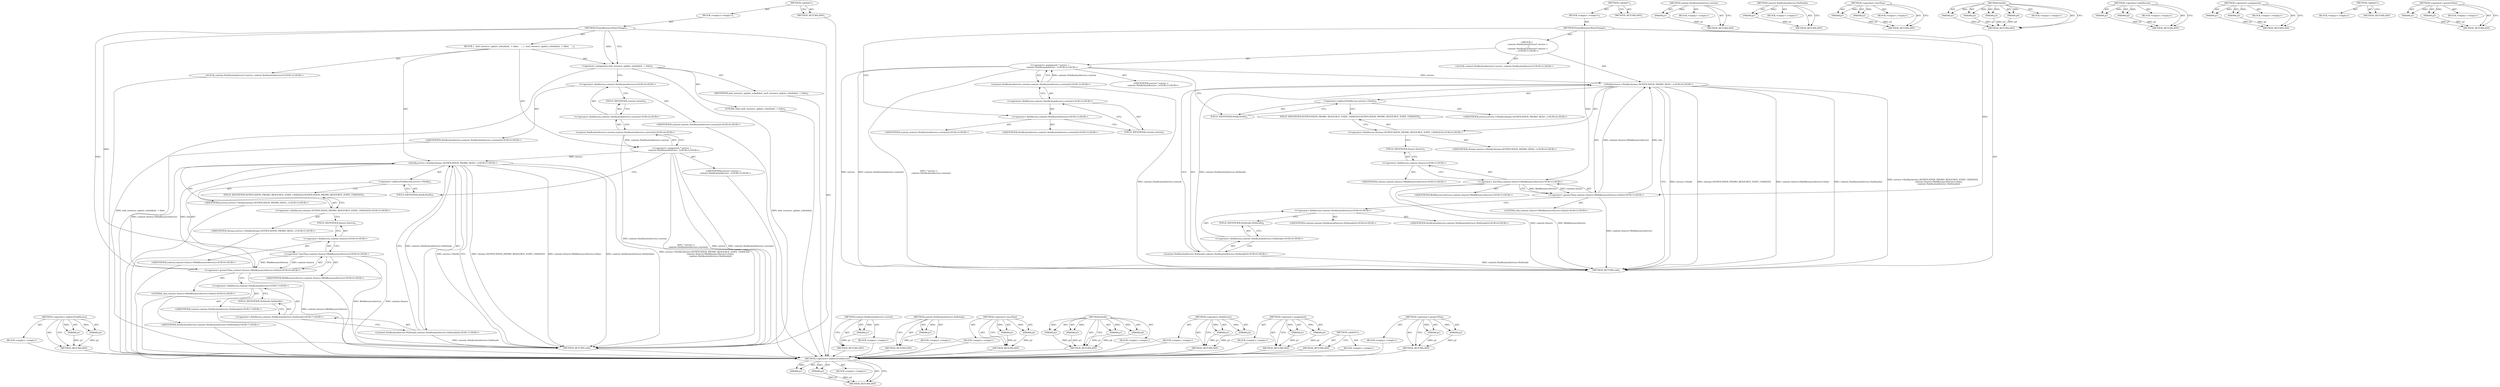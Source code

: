 digraph "&lt;operator&gt;.greaterThan" {
vulnerable_84 [label=<(METHOD,&lt;operator&gt;.indirectFieldAccess)>];
vulnerable_85 [label=<(PARAM,p1)>];
vulnerable_86 [label=<(PARAM,p2)>];
vulnerable_87 [label=<(BLOCK,&lt;empty&gt;,&lt;empty&gt;)>];
vulnerable_88 [label=<(METHOD_RETURN,ANY)>];
vulnerable_6 [label=<(METHOD,&lt;global&gt;)<SUB>1</SUB>>];
vulnerable_7 [label=<(BLOCK,&lt;empty&gt;,&lt;empty&gt;)<SUB>1</SUB>>];
vulnerable_8 [label=<(METHOD,PromoResourceStateChange)<SUB>1</SUB>>];
vulnerable_9 [label=<(BLOCK,{
  web_resource_update_scheduled_ = false;
   ...,{
  web_resource_update_scheduled_ = false;
   ...)<SUB>1</SUB>>];
vulnerable_10 [label=<(&lt;operator&gt;.assignment,web_resource_update_scheduled_ = false)<SUB>2</SUB>>];
vulnerable_11 [label=<(IDENTIFIER,web_resource_update_scheduled_,web_resource_update_scheduled_ = false)<SUB>2</SUB>>];
vulnerable_12 [label=<(LITERAL,false,web_resource_update_scheduled_ = false)<SUB>2</SUB>>];
vulnerable_13 [label="<(LOCAL,content.NotificationService* service: content.NotificationService*)<SUB>3</SUB>>"];
vulnerable_14 [label="<(&lt;operator&gt;.assignment,* service =
       content::NotificationService...)<SUB>3</SUB>>"];
vulnerable_15 [label="<(IDENTIFIER,service,* service =
       content::NotificationService...)<SUB>3</SUB>>"];
vulnerable_16 [label="<(content.NotificationService.current,content::NotificationService::current())<SUB>4</SUB>>"];
vulnerable_17 [label="<(&lt;operator&gt;.fieldAccess,content::NotificationService::current)<SUB>4</SUB>>"];
vulnerable_18 [label="<(&lt;operator&gt;.fieldAccess,content::NotificationService)<SUB>4</SUB>>"];
vulnerable_19 [label="<(IDENTIFIER,content,content::NotificationService::current())<SUB>4</SUB>>"];
vulnerable_20 [label="<(IDENTIFIER,NotificationService,content::NotificationService::current())<SUB>4</SUB>>"];
vulnerable_21 [label=<(FIELD_IDENTIFIER,current,current)<SUB>4</SUB>>];
vulnerable_22 [label="<(Notify,service-&gt;Notify(chrome::NOTIFICATION_PROMO_RESO...)<SUB>5</SUB>>"];
vulnerable_23 [label=<(&lt;operator&gt;.indirectFieldAccess,service-&gt;Notify)<SUB>5</SUB>>];
vulnerable_24 [label="<(IDENTIFIER,service,service-&gt;Notify(chrome::NOTIFICATION_PROMO_RESO...)<SUB>5</SUB>>"];
vulnerable_25 [label=<(FIELD_IDENTIFIER,Notify,Notify)<SUB>5</SUB>>];
vulnerable_26 [label="<(&lt;operator&gt;.fieldAccess,chrome::NOTIFICATION_PROMO_RESOURCE_STATE_CHANGED)<SUB>5</SUB>>"];
vulnerable_27 [label="<(IDENTIFIER,chrome,service-&gt;Notify(chrome::NOTIFICATION_PROMO_RESO...)<SUB>5</SUB>>"];
vulnerable_28 [label=<(FIELD_IDENTIFIER,NOTIFICATION_PROMO_RESOURCE_STATE_CHANGED,NOTIFICATION_PROMO_RESOURCE_STATE_CHANGED)<SUB>5</SUB>>];
vulnerable_29 [label="<(&lt;operator&gt;.greaterThan,content::Source&lt;WebResourceService&gt;(this))<SUB>6</SUB>>"];
vulnerable_30 [label="<(&lt;operator&gt;.lessThan,content::Source&lt;WebResourceService)<SUB>6</SUB>>"];
vulnerable_31 [label="<(&lt;operator&gt;.fieldAccess,content::Source)<SUB>6</SUB>>"];
vulnerable_32 [label="<(IDENTIFIER,content,content::Source&lt;WebResourceService)<SUB>6</SUB>>"];
vulnerable_33 [label=<(FIELD_IDENTIFIER,Source,Source)<SUB>6</SUB>>];
vulnerable_34 [label="<(IDENTIFIER,WebResourceService,content::Source&lt;WebResourceService)<SUB>6</SUB>>"];
vulnerable_35 [label="<(LITERAL,this,content::Source&lt;WebResourceService&gt;(this))<SUB>6</SUB>>"];
vulnerable_36 [label="<(content.NotificationService.NoDetails,content::NotificationService::NoDetails())<SUB>7</SUB>>"];
vulnerable_37 [label="<(&lt;operator&gt;.fieldAccess,content::NotificationService::NoDetails)<SUB>7</SUB>>"];
vulnerable_38 [label="<(&lt;operator&gt;.fieldAccess,content::NotificationService)<SUB>7</SUB>>"];
vulnerable_39 [label="<(IDENTIFIER,content,content::NotificationService::NoDetails())<SUB>7</SUB>>"];
vulnerable_40 [label="<(IDENTIFIER,NotificationService,content::NotificationService::NoDetails())<SUB>7</SUB>>"];
vulnerable_41 [label=<(FIELD_IDENTIFIER,NoDetails,NoDetails)<SUB>7</SUB>>];
vulnerable_42 [label=<(METHOD_RETURN,void)<SUB>1</SUB>>];
vulnerable_44 [label=<(METHOD_RETURN,ANY)<SUB>1</SUB>>];
vulnerable_68 [label=<(METHOD,content.NotificationService.current)>];
vulnerable_69 [label=<(PARAM,p1)>];
vulnerable_70 [label=<(BLOCK,&lt;empty&gt;,&lt;empty&gt;)>];
vulnerable_71 [label=<(METHOD_RETURN,ANY)>];
vulnerable_99 [label=<(METHOD,content.NotificationService.NoDetails)>];
vulnerable_100 [label=<(PARAM,p1)>];
vulnerable_101 [label=<(BLOCK,&lt;empty&gt;,&lt;empty&gt;)>];
vulnerable_102 [label=<(METHOD_RETURN,ANY)>];
vulnerable_94 [label=<(METHOD,&lt;operator&gt;.lessThan)>];
vulnerable_95 [label=<(PARAM,p1)>];
vulnerable_96 [label=<(PARAM,p2)>];
vulnerable_97 [label=<(BLOCK,&lt;empty&gt;,&lt;empty&gt;)>];
vulnerable_98 [label=<(METHOD_RETURN,ANY)>];
vulnerable_77 [label=<(METHOD,Notify)>];
vulnerable_78 [label=<(PARAM,p1)>];
vulnerable_79 [label=<(PARAM,p2)>];
vulnerable_80 [label=<(PARAM,p3)>];
vulnerable_81 [label=<(PARAM,p4)>];
vulnerable_82 [label=<(BLOCK,&lt;empty&gt;,&lt;empty&gt;)>];
vulnerable_83 [label=<(METHOD_RETURN,ANY)>];
vulnerable_72 [label=<(METHOD,&lt;operator&gt;.fieldAccess)>];
vulnerable_73 [label=<(PARAM,p1)>];
vulnerable_74 [label=<(PARAM,p2)>];
vulnerable_75 [label=<(BLOCK,&lt;empty&gt;,&lt;empty&gt;)>];
vulnerable_76 [label=<(METHOD_RETURN,ANY)>];
vulnerable_63 [label=<(METHOD,&lt;operator&gt;.assignment)>];
vulnerable_64 [label=<(PARAM,p1)>];
vulnerable_65 [label=<(PARAM,p2)>];
vulnerable_66 [label=<(BLOCK,&lt;empty&gt;,&lt;empty&gt;)>];
vulnerable_67 [label=<(METHOD_RETURN,ANY)>];
vulnerable_57 [label=<(METHOD,&lt;global&gt;)<SUB>1</SUB>>];
vulnerable_58 [label=<(BLOCK,&lt;empty&gt;,&lt;empty&gt;)>];
vulnerable_59 [label=<(METHOD_RETURN,ANY)>];
vulnerable_89 [label=<(METHOD,&lt;operator&gt;.greaterThan)>];
vulnerable_90 [label=<(PARAM,p1)>];
vulnerable_91 [label=<(PARAM,p2)>];
vulnerable_92 [label=<(BLOCK,&lt;empty&gt;,&lt;empty&gt;)>];
vulnerable_93 [label=<(METHOD_RETURN,ANY)>];
fixed_79 [label=<(METHOD,&lt;operator&gt;.indirectFieldAccess)>];
fixed_80 [label=<(PARAM,p1)>];
fixed_81 [label=<(PARAM,p2)>];
fixed_82 [label=<(BLOCK,&lt;empty&gt;,&lt;empty&gt;)>];
fixed_83 [label=<(METHOD_RETURN,ANY)>];
fixed_6 [label=<(METHOD,&lt;global&gt;)<SUB>1</SUB>>];
fixed_7 [label=<(BLOCK,&lt;empty&gt;,&lt;empty&gt;)<SUB>1</SUB>>];
fixed_8 [label=<(METHOD,PromoResourceStateChange)<SUB>1</SUB>>];
fixed_9 [label="<(BLOCK,{
   content::NotificationService* service =
  ...,{
   content::NotificationService* service =
  ...)<SUB>1</SUB>>"];
fixed_10 [label="<(LOCAL,content.NotificationService* service: content.NotificationService*)<SUB>2</SUB>>"];
fixed_11 [label="<(&lt;operator&gt;.assignment,* service =
       content::NotificationService...)<SUB>2</SUB>>"];
fixed_12 [label="<(IDENTIFIER,service,* service =
       content::NotificationService...)<SUB>2</SUB>>"];
fixed_13 [label="<(content.NotificationService.current,content::NotificationService::current())<SUB>3</SUB>>"];
fixed_14 [label="<(&lt;operator&gt;.fieldAccess,content::NotificationService::current)<SUB>3</SUB>>"];
fixed_15 [label="<(&lt;operator&gt;.fieldAccess,content::NotificationService)<SUB>3</SUB>>"];
fixed_16 [label="<(IDENTIFIER,content,content::NotificationService::current())<SUB>3</SUB>>"];
fixed_17 [label="<(IDENTIFIER,NotificationService,content::NotificationService::current())<SUB>3</SUB>>"];
fixed_18 [label=<(FIELD_IDENTIFIER,current,current)<SUB>3</SUB>>];
fixed_19 [label="<(Notify,service-&gt;Notify(chrome::NOTIFICATION_PROMO_RESO...)<SUB>4</SUB>>"];
fixed_20 [label=<(&lt;operator&gt;.indirectFieldAccess,service-&gt;Notify)<SUB>4</SUB>>];
fixed_21 [label="<(IDENTIFIER,service,service-&gt;Notify(chrome::NOTIFICATION_PROMO_RESO...)<SUB>4</SUB>>"];
fixed_22 [label=<(FIELD_IDENTIFIER,Notify,Notify)<SUB>4</SUB>>];
fixed_23 [label="<(&lt;operator&gt;.fieldAccess,chrome::NOTIFICATION_PROMO_RESOURCE_STATE_CHANGED)<SUB>4</SUB>>"];
fixed_24 [label="<(IDENTIFIER,chrome,service-&gt;Notify(chrome::NOTIFICATION_PROMO_RESO...)<SUB>4</SUB>>"];
fixed_25 [label=<(FIELD_IDENTIFIER,NOTIFICATION_PROMO_RESOURCE_STATE_CHANGED,NOTIFICATION_PROMO_RESOURCE_STATE_CHANGED)<SUB>4</SUB>>];
fixed_26 [label="<(&lt;operator&gt;.greaterThan,content::Source&lt;WebResourceService&gt;(this))<SUB>5</SUB>>"];
fixed_27 [label="<(&lt;operator&gt;.lessThan,content::Source&lt;WebResourceService)<SUB>5</SUB>>"];
fixed_28 [label="<(&lt;operator&gt;.fieldAccess,content::Source)<SUB>5</SUB>>"];
fixed_29 [label="<(IDENTIFIER,content,content::Source&lt;WebResourceService)<SUB>5</SUB>>"];
fixed_30 [label=<(FIELD_IDENTIFIER,Source,Source)<SUB>5</SUB>>];
fixed_31 [label="<(IDENTIFIER,WebResourceService,content::Source&lt;WebResourceService)<SUB>5</SUB>>"];
fixed_32 [label="<(LITERAL,this,content::Source&lt;WebResourceService&gt;(this))<SUB>5</SUB>>"];
fixed_33 [label="<(content.NotificationService.NoDetails,content::NotificationService::NoDetails())<SUB>6</SUB>>"];
fixed_34 [label="<(&lt;operator&gt;.fieldAccess,content::NotificationService::NoDetails)<SUB>6</SUB>>"];
fixed_35 [label="<(&lt;operator&gt;.fieldAccess,content::NotificationService)<SUB>6</SUB>>"];
fixed_36 [label="<(IDENTIFIER,content,content::NotificationService::NoDetails())<SUB>6</SUB>>"];
fixed_37 [label="<(IDENTIFIER,NotificationService,content::NotificationService::NoDetails())<SUB>6</SUB>>"];
fixed_38 [label=<(FIELD_IDENTIFIER,NoDetails,NoDetails)<SUB>6</SUB>>];
fixed_39 [label=<(METHOD_RETURN,void)<SUB>1</SUB>>];
fixed_41 [label=<(METHOD_RETURN,ANY)<SUB>1</SUB>>];
fixed_63 [label=<(METHOD,content.NotificationService.current)>];
fixed_64 [label=<(PARAM,p1)>];
fixed_65 [label=<(BLOCK,&lt;empty&gt;,&lt;empty&gt;)>];
fixed_66 [label=<(METHOD_RETURN,ANY)>];
fixed_94 [label=<(METHOD,content.NotificationService.NoDetails)>];
fixed_95 [label=<(PARAM,p1)>];
fixed_96 [label=<(BLOCK,&lt;empty&gt;,&lt;empty&gt;)>];
fixed_97 [label=<(METHOD_RETURN,ANY)>];
fixed_89 [label=<(METHOD,&lt;operator&gt;.lessThan)>];
fixed_90 [label=<(PARAM,p1)>];
fixed_91 [label=<(PARAM,p2)>];
fixed_92 [label=<(BLOCK,&lt;empty&gt;,&lt;empty&gt;)>];
fixed_93 [label=<(METHOD_RETURN,ANY)>];
fixed_72 [label=<(METHOD,Notify)>];
fixed_73 [label=<(PARAM,p1)>];
fixed_74 [label=<(PARAM,p2)>];
fixed_75 [label=<(PARAM,p3)>];
fixed_76 [label=<(PARAM,p4)>];
fixed_77 [label=<(BLOCK,&lt;empty&gt;,&lt;empty&gt;)>];
fixed_78 [label=<(METHOD_RETURN,ANY)>];
fixed_67 [label=<(METHOD,&lt;operator&gt;.fieldAccess)>];
fixed_68 [label=<(PARAM,p1)>];
fixed_69 [label=<(PARAM,p2)>];
fixed_70 [label=<(BLOCK,&lt;empty&gt;,&lt;empty&gt;)>];
fixed_71 [label=<(METHOD_RETURN,ANY)>];
fixed_58 [label=<(METHOD,&lt;operator&gt;.assignment)>];
fixed_59 [label=<(PARAM,p1)>];
fixed_60 [label=<(PARAM,p2)>];
fixed_61 [label=<(BLOCK,&lt;empty&gt;,&lt;empty&gt;)>];
fixed_62 [label=<(METHOD_RETURN,ANY)>];
fixed_52 [label=<(METHOD,&lt;global&gt;)<SUB>1</SUB>>];
fixed_53 [label=<(BLOCK,&lt;empty&gt;,&lt;empty&gt;)>];
fixed_54 [label=<(METHOD_RETURN,ANY)>];
fixed_84 [label=<(METHOD,&lt;operator&gt;.greaterThan)>];
fixed_85 [label=<(PARAM,p1)>];
fixed_86 [label=<(PARAM,p2)>];
fixed_87 [label=<(BLOCK,&lt;empty&gt;,&lt;empty&gt;)>];
fixed_88 [label=<(METHOD_RETURN,ANY)>];
vulnerable_84 -> vulnerable_85  [key=0, label="AST: "];
vulnerable_84 -> vulnerable_85  [key=1, label="DDG: "];
vulnerable_84 -> vulnerable_87  [key=0, label="AST: "];
vulnerable_84 -> vulnerable_86  [key=0, label="AST: "];
vulnerable_84 -> vulnerable_86  [key=1, label="DDG: "];
vulnerable_84 -> vulnerable_88  [key=0, label="AST: "];
vulnerable_84 -> vulnerable_88  [key=1, label="CFG: "];
vulnerable_85 -> vulnerable_88  [key=0, label="DDG: p1"];
vulnerable_86 -> vulnerable_88  [key=0, label="DDG: p2"];
vulnerable_87 -> fixed_79  [key=0];
vulnerable_88 -> fixed_79  [key=0];
vulnerable_6 -> vulnerable_7  [key=0, label="AST: "];
vulnerable_6 -> vulnerable_44  [key=0, label="AST: "];
vulnerable_6 -> vulnerable_44  [key=1, label="CFG: "];
vulnerable_7 -> vulnerable_8  [key=0, label="AST: "];
vulnerable_8 -> vulnerable_9  [key=0, label="AST: "];
vulnerable_8 -> vulnerable_42  [key=0, label="AST: "];
vulnerable_8 -> vulnerable_10  [key=0, label="CFG: "];
vulnerable_8 -> vulnerable_10  [key=1, label="DDG: "];
vulnerable_8 -> vulnerable_29  [key=0, label="DDG: "];
vulnerable_8 -> vulnerable_30  [key=0, label="DDG: "];
vulnerable_9 -> vulnerable_10  [key=0, label="AST: "];
vulnerable_9 -> vulnerable_13  [key=0, label="AST: "];
vulnerable_9 -> vulnerable_14  [key=0, label="AST: "];
vulnerable_9 -> vulnerable_22  [key=0, label="AST: "];
vulnerable_10 -> vulnerable_11  [key=0, label="AST: "];
vulnerable_10 -> vulnerable_12  [key=0, label="AST: "];
vulnerable_10 -> vulnerable_18  [key=0, label="CFG: "];
vulnerable_10 -> vulnerable_42  [key=0, label="DDG: web_resource_update_scheduled_ = false"];
vulnerable_10 -> vulnerable_42  [key=1, label="DDG: web_resource_update_scheduled_"];
vulnerable_11 -> fixed_79  [key=0];
vulnerable_12 -> fixed_79  [key=0];
vulnerable_13 -> fixed_79  [key=0];
vulnerable_14 -> vulnerable_15  [key=0, label="AST: "];
vulnerable_14 -> vulnerable_16  [key=0, label="AST: "];
vulnerable_14 -> vulnerable_25  [key=0, label="CFG: "];
vulnerable_14 -> vulnerable_42  [key=0, label="DDG: service"];
vulnerable_14 -> vulnerable_42  [key=1, label="DDG: content::NotificationService::current()"];
vulnerable_14 -> vulnerable_42  [key=2, label="DDG: * service =
       content::NotificationService::current()"];
vulnerable_14 -> vulnerable_22  [key=0, label="DDG: service"];
vulnerable_15 -> fixed_79  [key=0];
vulnerable_16 -> vulnerable_17  [key=0, label="AST: "];
vulnerable_16 -> vulnerable_14  [key=0, label="CFG: "];
vulnerable_16 -> vulnerable_14  [key=1, label="DDG: content::NotificationService::current"];
vulnerable_16 -> vulnerable_42  [key=0, label="DDG: content::NotificationService::current"];
vulnerable_17 -> vulnerable_18  [key=0, label="AST: "];
vulnerable_17 -> vulnerable_21  [key=0, label="AST: "];
vulnerable_17 -> vulnerable_16  [key=0, label="CFG: "];
vulnerable_18 -> vulnerable_19  [key=0, label="AST: "];
vulnerable_18 -> vulnerable_20  [key=0, label="AST: "];
vulnerable_18 -> vulnerable_21  [key=0, label="CFG: "];
vulnerable_19 -> fixed_79  [key=0];
vulnerable_20 -> fixed_79  [key=0];
vulnerable_21 -> vulnerable_17  [key=0, label="CFG: "];
vulnerable_22 -> vulnerable_23  [key=0, label="AST: "];
vulnerable_22 -> vulnerable_26  [key=0, label="AST: "];
vulnerable_22 -> vulnerable_29  [key=0, label="AST: "];
vulnerable_22 -> vulnerable_36  [key=0, label="AST: "];
vulnerable_22 -> vulnerable_42  [key=0, label="CFG: "];
vulnerable_22 -> vulnerable_42  [key=1, label="DDG: service-&gt;Notify"];
vulnerable_22 -> vulnerable_42  [key=2, label="DDG: chrome::NOTIFICATION_PROMO_RESOURCE_STATE_CHANGED"];
vulnerable_22 -> vulnerable_42  [key=3, label="DDG: content::Source&lt;WebResourceService&gt;(this)"];
vulnerable_22 -> vulnerable_42  [key=4, label="DDG: content::NotificationService::NoDetails()"];
vulnerable_22 -> vulnerable_42  [key=5, label="DDG: service-&gt;Notify(chrome::NOTIFICATION_PROMO_RESOURCE_STATE_CHANGED,
                  content::Source&lt;WebResourceService&gt;(this),
                  content::NotificationService::NoDetails())"];
vulnerable_23 -> vulnerable_24  [key=0, label="AST: "];
vulnerable_23 -> vulnerable_25  [key=0, label="AST: "];
vulnerable_23 -> vulnerable_28  [key=0, label="CFG: "];
vulnerable_24 -> fixed_79  [key=0];
vulnerable_25 -> vulnerable_23  [key=0, label="CFG: "];
vulnerable_26 -> vulnerable_27  [key=0, label="AST: "];
vulnerable_26 -> vulnerable_28  [key=0, label="AST: "];
vulnerable_26 -> vulnerable_33  [key=0, label="CFG: "];
vulnerable_27 -> fixed_79  [key=0];
vulnerable_28 -> vulnerable_26  [key=0, label="CFG: "];
vulnerable_29 -> vulnerable_30  [key=0, label="AST: "];
vulnerable_29 -> vulnerable_35  [key=0, label="AST: "];
vulnerable_29 -> vulnerable_38  [key=0, label="CFG: "];
vulnerable_29 -> vulnerable_42  [key=0, label="DDG: content::Source&lt;WebResourceService"];
vulnerable_29 -> vulnerable_22  [key=0, label="DDG: content::Source&lt;WebResourceService"];
vulnerable_29 -> vulnerable_22  [key=1, label="DDG: this"];
vulnerable_30 -> vulnerable_31  [key=0, label="AST: "];
vulnerable_30 -> vulnerable_34  [key=0, label="AST: "];
vulnerable_30 -> vulnerable_29  [key=0, label="CFG: "];
vulnerable_30 -> vulnerable_29  [key=1, label="DDG: content::Source"];
vulnerable_30 -> vulnerable_29  [key=2, label="DDG: WebResourceService"];
vulnerable_30 -> vulnerable_42  [key=0, label="DDG: content::Source"];
vulnerable_30 -> vulnerable_42  [key=1, label="DDG: WebResourceService"];
vulnerable_31 -> vulnerable_32  [key=0, label="AST: "];
vulnerable_31 -> vulnerable_33  [key=0, label="AST: "];
vulnerable_31 -> vulnerable_30  [key=0, label="CFG: "];
vulnerable_32 -> fixed_79  [key=0];
vulnerable_33 -> vulnerable_31  [key=0, label="CFG: "];
vulnerable_34 -> fixed_79  [key=0];
vulnerable_35 -> fixed_79  [key=0];
vulnerable_36 -> vulnerable_37  [key=0, label="AST: "];
vulnerable_36 -> vulnerable_22  [key=0, label="CFG: "];
vulnerable_36 -> vulnerable_22  [key=1, label="DDG: content::NotificationService::NoDetails"];
vulnerable_36 -> vulnerable_42  [key=0, label="DDG: content::NotificationService::NoDetails"];
vulnerable_37 -> vulnerable_38  [key=0, label="AST: "];
vulnerable_37 -> vulnerable_41  [key=0, label="AST: "];
vulnerable_37 -> vulnerable_36  [key=0, label="CFG: "];
vulnerable_38 -> vulnerable_39  [key=0, label="AST: "];
vulnerable_38 -> vulnerable_40  [key=0, label="AST: "];
vulnerable_38 -> vulnerable_41  [key=0, label="CFG: "];
vulnerable_39 -> fixed_79  [key=0];
vulnerable_40 -> fixed_79  [key=0];
vulnerable_41 -> vulnerable_37  [key=0, label="CFG: "];
vulnerable_42 -> fixed_79  [key=0];
vulnerable_44 -> fixed_79  [key=0];
vulnerable_68 -> vulnerable_69  [key=0, label="AST: "];
vulnerable_68 -> vulnerable_69  [key=1, label="DDG: "];
vulnerable_68 -> vulnerable_70  [key=0, label="AST: "];
vulnerable_68 -> vulnerable_71  [key=0, label="AST: "];
vulnerable_68 -> vulnerable_71  [key=1, label="CFG: "];
vulnerable_69 -> vulnerable_71  [key=0, label="DDG: p1"];
vulnerable_70 -> fixed_79  [key=0];
vulnerable_71 -> fixed_79  [key=0];
vulnerable_99 -> vulnerable_100  [key=0, label="AST: "];
vulnerable_99 -> vulnerable_100  [key=1, label="DDG: "];
vulnerable_99 -> vulnerable_101  [key=0, label="AST: "];
vulnerable_99 -> vulnerable_102  [key=0, label="AST: "];
vulnerable_99 -> vulnerable_102  [key=1, label="CFG: "];
vulnerable_100 -> vulnerable_102  [key=0, label="DDG: p1"];
vulnerable_101 -> fixed_79  [key=0];
vulnerable_102 -> fixed_79  [key=0];
vulnerable_94 -> vulnerable_95  [key=0, label="AST: "];
vulnerable_94 -> vulnerable_95  [key=1, label="DDG: "];
vulnerable_94 -> vulnerable_97  [key=0, label="AST: "];
vulnerable_94 -> vulnerable_96  [key=0, label="AST: "];
vulnerable_94 -> vulnerable_96  [key=1, label="DDG: "];
vulnerable_94 -> vulnerable_98  [key=0, label="AST: "];
vulnerable_94 -> vulnerable_98  [key=1, label="CFG: "];
vulnerable_95 -> vulnerable_98  [key=0, label="DDG: p1"];
vulnerable_96 -> vulnerable_98  [key=0, label="DDG: p2"];
vulnerable_97 -> fixed_79  [key=0];
vulnerable_98 -> fixed_79  [key=0];
vulnerable_77 -> vulnerable_78  [key=0, label="AST: "];
vulnerable_77 -> vulnerable_78  [key=1, label="DDG: "];
vulnerable_77 -> vulnerable_82  [key=0, label="AST: "];
vulnerable_77 -> vulnerable_79  [key=0, label="AST: "];
vulnerable_77 -> vulnerable_79  [key=1, label="DDG: "];
vulnerable_77 -> vulnerable_83  [key=0, label="AST: "];
vulnerable_77 -> vulnerable_83  [key=1, label="CFG: "];
vulnerable_77 -> vulnerable_80  [key=0, label="AST: "];
vulnerable_77 -> vulnerable_80  [key=1, label="DDG: "];
vulnerable_77 -> vulnerable_81  [key=0, label="AST: "];
vulnerable_77 -> vulnerable_81  [key=1, label="DDG: "];
vulnerable_78 -> vulnerable_83  [key=0, label="DDG: p1"];
vulnerable_79 -> vulnerable_83  [key=0, label="DDG: p2"];
vulnerable_80 -> vulnerable_83  [key=0, label="DDG: p3"];
vulnerable_81 -> vulnerable_83  [key=0, label="DDG: p4"];
vulnerable_82 -> fixed_79  [key=0];
vulnerable_83 -> fixed_79  [key=0];
vulnerable_72 -> vulnerable_73  [key=0, label="AST: "];
vulnerable_72 -> vulnerable_73  [key=1, label="DDG: "];
vulnerable_72 -> vulnerable_75  [key=0, label="AST: "];
vulnerable_72 -> vulnerable_74  [key=0, label="AST: "];
vulnerable_72 -> vulnerable_74  [key=1, label="DDG: "];
vulnerable_72 -> vulnerable_76  [key=0, label="AST: "];
vulnerable_72 -> vulnerable_76  [key=1, label="CFG: "];
vulnerable_73 -> vulnerable_76  [key=0, label="DDG: p1"];
vulnerable_74 -> vulnerable_76  [key=0, label="DDG: p2"];
vulnerable_75 -> fixed_79  [key=0];
vulnerable_76 -> fixed_79  [key=0];
vulnerable_63 -> vulnerable_64  [key=0, label="AST: "];
vulnerable_63 -> vulnerable_64  [key=1, label="DDG: "];
vulnerable_63 -> vulnerable_66  [key=0, label="AST: "];
vulnerable_63 -> vulnerable_65  [key=0, label="AST: "];
vulnerable_63 -> vulnerable_65  [key=1, label="DDG: "];
vulnerable_63 -> vulnerable_67  [key=0, label="AST: "];
vulnerable_63 -> vulnerable_67  [key=1, label="CFG: "];
vulnerable_64 -> vulnerable_67  [key=0, label="DDG: p1"];
vulnerable_65 -> vulnerable_67  [key=0, label="DDG: p2"];
vulnerable_66 -> fixed_79  [key=0];
vulnerable_67 -> fixed_79  [key=0];
vulnerable_57 -> vulnerable_58  [key=0, label="AST: "];
vulnerable_57 -> vulnerable_59  [key=0, label="AST: "];
vulnerable_57 -> vulnerable_59  [key=1, label="CFG: "];
vulnerable_58 -> fixed_79  [key=0];
vulnerable_59 -> fixed_79  [key=0];
vulnerable_89 -> vulnerable_90  [key=0, label="AST: "];
vulnerable_89 -> vulnerable_90  [key=1, label="DDG: "];
vulnerable_89 -> vulnerable_92  [key=0, label="AST: "];
vulnerable_89 -> vulnerable_91  [key=0, label="AST: "];
vulnerable_89 -> vulnerable_91  [key=1, label="DDG: "];
vulnerable_89 -> vulnerable_93  [key=0, label="AST: "];
vulnerable_89 -> vulnerable_93  [key=1, label="CFG: "];
vulnerable_90 -> vulnerable_93  [key=0, label="DDG: p1"];
vulnerable_91 -> vulnerable_93  [key=0, label="DDG: p2"];
vulnerable_92 -> fixed_79  [key=0];
vulnerable_93 -> fixed_79  [key=0];
fixed_79 -> fixed_80  [key=0, label="AST: "];
fixed_79 -> fixed_80  [key=1, label="DDG: "];
fixed_79 -> fixed_82  [key=0, label="AST: "];
fixed_79 -> fixed_81  [key=0, label="AST: "];
fixed_79 -> fixed_81  [key=1, label="DDG: "];
fixed_79 -> fixed_83  [key=0, label="AST: "];
fixed_79 -> fixed_83  [key=1, label="CFG: "];
fixed_80 -> fixed_83  [key=0, label="DDG: p1"];
fixed_81 -> fixed_83  [key=0, label="DDG: p2"];
fixed_6 -> fixed_7  [key=0, label="AST: "];
fixed_6 -> fixed_41  [key=0, label="AST: "];
fixed_6 -> fixed_41  [key=1, label="CFG: "];
fixed_7 -> fixed_8  [key=0, label="AST: "];
fixed_8 -> fixed_9  [key=0, label="AST: "];
fixed_8 -> fixed_39  [key=0, label="AST: "];
fixed_8 -> fixed_15  [key=0, label="CFG: "];
fixed_8 -> fixed_26  [key=0, label="DDG: "];
fixed_8 -> fixed_27  [key=0, label="DDG: "];
fixed_9 -> fixed_10  [key=0, label="AST: "];
fixed_9 -> fixed_11  [key=0, label="AST: "];
fixed_9 -> fixed_19  [key=0, label="AST: "];
fixed_11 -> fixed_12  [key=0, label="AST: "];
fixed_11 -> fixed_13  [key=0, label="AST: "];
fixed_11 -> fixed_22  [key=0, label="CFG: "];
fixed_11 -> fixed_39  [key=0, label="DDG: service"];
fixed_11 -> fixed_39  [key=1, label="DDG: content::NotificationService::current()"];
fixed_11 -> fixed_39  [key=2, label="DDG: * service =
       content::NotificationService::current()"];
fixed_11 -> fixed_19  [key=0, label="DDG: service"];
fixed_13 -> fixed_14  [key=0, label="AST: "];
fixed_13 -> fixed_11  [key=0, label="CFG: "];
fixed_13 -> fixed_11  [key=1, label="DDG: content::NotificationService::current"];
fixed_13 -> fixed_39  [key=0, label="DDG: content::NotificationService::current"];
fixed_14 -> fixed_15  [key=0, label="AST: "];
fixed_14 -> fixed_18  [key=0, label="AST: "];
fixed_14 -> fixed_13  [key=0, label="CFG: "];
fixed_15 -> fixed_16  [key=0, label="AST: "];
fixed_15 -> fixed_17  [key=0, label="AST: "];
fixed_15 -> fixed_18  [key=0, label="CFG: "];
fixed_18 -> fixed_14  [key=0, label="CFG: "];
fixed_19 -> fixed_20  [key=0, label="AST: "];
fixed_19 -> fixed_23  [key=0, label="AST: "];
fixed_19 -> fixed_26  [key=0, label="AST: "];
fixed_19 -> fixed_33  [key=0, label="AST: "];
fixed_19 -> fixed_39  [key=0, label="CFG: "];
fixed_19 -> fixed_39  [key=1, label="DDG: service-&gt;Notify"];
fixed_19 -> fixed_39  [key=2, label="DDG: chrome::NOTIFICATION_PROMO_RESOURCE_STATE_CHANGED"];
fixed_19 -> fixed_39  [key=3, label="DDG: content::Source&lt;WebResourceService&gt;(this)"];
fixed_19 -> fixed_39  [key=4, label="DDG: content::NotificationService::NoDetails()"];
fixed_19 -> fixed_39  [key=5, label="DDG: service-&gt;Notify(chrome::NOTIFICATION_PROMO_RESOURCE_STATE_CHANGED,
                  content::Source&lt;WebResourceService&gt;(this),
                  content::NotificationService::NoDetails())"];
fixed_20 -> fixed_21  [key=0, label="AST: "];
fixed_20 -> fixed_22  [key=0, label="AST: "];
fixed_20 -> fixed_25  [key=0, label="CFG: "];
fixed_22 -> fixed_20  [key=0, label="CFG: "];
fixed_23 -> fixed_24  [key=0, label="AST: "];
fixed_23 -> fixed_25  [key=0, label="AST: "];
fixed_23 -> fixed_30  [key=0, label="CFG: "];
fixed_25 -> fixed_23  [key=0, label="CFG: "];
fixed_26 -> fixed_27  [key=0, label="AST: "];
fixed_26 -> fixed_32  [key=0, label="AST: "];
fixed_26 -> fixed_35  [key=0, label="CFG: "];
fixed_26 -> fixed_39  [key=0, label="DDG: content::Source&lt;WebResourceService"];
fixed_26 -> fixed_19  [key=0, label="DDG: content::Source&lt;WebResourceService"];
fixed_26 -> fixed_19  [key=1, label="DDG: this"];
fixed_27 -> fixed_28  [key=0, label="AST: "];
fixed_27 -> fixed_31  [key=0, label="AST: "];
fixed_27 -> fixed_26  [key=0, label="CFG: "];
fixed_27 -> fixed_26  [key=1, label="DDG: content::Source"];
fixed_27 -> fixed_26  [key=2, label="DDG: WebResourceService"];
fixed_27 -> fixed_39  [key=0, label="DDG: content::Source"];
fixed_27 -> fixed_39  [key=1, label="DDG: WebResourceService"];
fixed_28 -> fixed_29  [key=0, label="AST: "];
fixed_28 -> fixed_30  [key=0, label="AST: "];
fixed_28 -> fixed_27  [key=0, label="CFG: "];
fixed_30 -> fixed_28  [key=0, label="CFG: "];
fixed_33 -> fixed_34  [key=0, label="AST: "];
fixed_33 -> fixed_19  [key=0, label="CFG: "];
fixed_33 -> fixed_19  [key=1, label="DDG: content::NotificationService::NoDetails"];
fixed_33 -> fixed_39  [key=0, label="DDG: content::NotificationService::NoDetails"];
fixed_34 -> fixed_35  [key=0, label="AST: "];
fixed_34 -> fixed_38  [key=0, label="AST: "];
fixed_34 -> fixed_33  [key=0, label="CFG: "];
fixed_35 -> fixed_36  [key=0, label="AST: "];
fixed_35 -> fixed_37  [key=0, label="AST: "];
fixed_35 -> fixed_38  [key=0, label="CFG: "];
fixed_38 -> fixed_34  [key=0, label="CFG: "];
fixed_63 -> fixed_64  [key=0, label="AST: "];
fixed_63 -> fixed_64  [key=1, label="DDG: "];
fixed_63 -> fixed_65  [key=0, label="AST: "];
fixed_63 -> fixed_66  [key=0, label="AST: "];
fixed_63 -> fixed_66  [key=1, label="CFG: "];
fixed_64 -> fixed_66  [key=0, label="DDG: p1"];
fixed_94 -> fixed_95  [key=0, label="AST: "];
fixed_94 -> fixed_95  [key=1, label="DDG: "];
fixed_94 -> fixed_96  [key=0, label="AST: "];
fixed_94 -> fixed_97  [key=0, label="AST: "];
fixed_94 -> fixed_97  [key=1, label="CFG: "];
fixed_95 -> fixed_97  [key=0, label="DDG: p1"];
fixed_89 -> fixed_90  [key=0, label="AST: "];
fixed_89 -> fixed_90  [key=1, label="DDG: "];
fixed_89 -> fixed_92  [key=0, label="AST: "];
fixed_89 -> fixed_91  [key=0, label="AST: "];
fixed_89 -> fixed_91  [key=1, label="DDG: "];
fixed_89 -> fixed_93  [key=0, label="AST: "];
fixed_89 -> fixed_93  [key=1, label="CFG: "];
fixed_90 -> fixed_93  [key=0, label="DDG: p1"];
fixed_91 -> fixed_93  [key=0, label="DDG: p2"];
fixed_72 -> fixed_73  [key=0, label="AST: "];
fixed_72 -> fixed_73  [key=1, label="DDG: "];
fixed_72 -> fixed_77  [key=0, label="AST: "];
fixed_72 -> fixed_74  [key=0, label="AST: "];
fixed_72 -> fixed_74  [key=1, label="DDG: "];
fixed_72 -> fixed_78  [key=0, label="AST: "];
fixed_72 -> fixed_78  [key=1, label="CFG: "];
fixed_72 -> fixed_75  [key=0, label="AST: "];
fixed_72 -> fixed_75  [key=1, label="DDG: "];
fixed_72 -> fixed_76  [key=0, label="AST: "];
fixed_72 -> fixed_76  [key=1, label="DDG: "];
fixed_73 -> fixed_78  [key=0, label="DDG: p1"];
fixed_74 -> fixed_78  [key=0, label="DDG: p2"];
fixed_75 -> fixed_78  [key=0, label="DDG: p3"];
fixed_76 -> fixed_78  [key=0, label="DDG: p4"];
fixed_67 -> fixed_68  [key=0, label="AST: "];
fixed_67 -> fixed_68  [key=1, label="DDG: "];
fixed_67 -> fixed_70  [key=0, label="AST: "];
fixed_67 -> fixed_69  [key=0, label="AST: "];
fixed_67 -> fixed_69  [key=1, label="DDG: "];
fixed_67 -> fixed_71  [key=0, label="AST: "];
fixed_67 -> fixed_71  [key=1, label="CFG: "];
fixed_68 -> fixed_71  [key=0, label="DDG: p1"];
fixed_69 -> fixed_71  [key=0, label="DDG: p2"];
fixed_58 -> fixed_59  [key=0, label="AST: "];
fixed_58 -> fixed_59  [key=1, label="DDG: "];
fixed_58 -> fixed_61  [key=0, label="AST: "];
fixed_58 -> fixed_60  [key=0, label="AST: "];
fixed_58 -> fixed_60  [key=1, label="DDG: "];
fixed_58 -> fixed_62  [key=0, label="AST: "];
fixed_58 -> fixed_62  [key=1, label="CFG: "];
fixed_59 -> fixed_62  [key=0, label="DDG: p1"];
fixed_60 -> fixed_62  [key=0, label="DDG: p2"];
fixed_52 -> fixed_53  [key=0, label="AST: "];
fixed_52 -> fixed_54  [key=0, label="AST: "];
fixed_52 -> fixed_54  [key=1, label="CFG: "];
fixed_84 -> fixed_85  [key=0, label="AST: "];
fixed_84 -> fixed_85  [key=1, label="DDG: "];
fixed_84 -> fixed_87  [key=0, label="AST: "];
fixed_84 -> fixed_86  [key=0, label="AST: "];
fixed_84 -> fixed_86  [key=1, label="DDG: "];
fixed_84 -> fixed_88  [key=0, label="AST: "];
fixed_84 -> fixed_88  [key=1, label="CFG: "];
fixed_85 -> fixed_88  [key=0, label="DDG: p1"];
fixed_86 -> fixed_88  [key=0, label="DDG: p2"];
}

